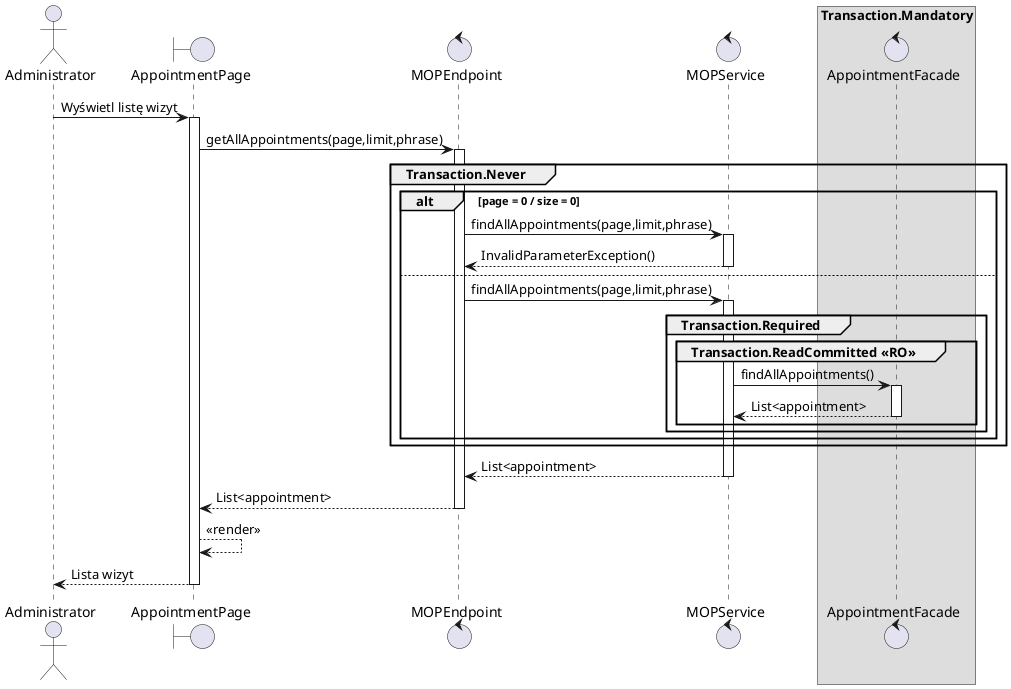 @startuml MOP.7 przeglądaj wszystkie wizyty

actor Administrator as client
boundary AppointmentPage as gui
control MOPEndpoint as controller
control MOPService as service
control AppointmentFacade as facade

skinparam backgroundcolor transparent
box Transaction.Mandatory 
    participant facade
end box

client -> gui ++ : Wyświetl listę wizyt
gui -> controller ++ :  getAllAppointments(page,limit,phrase)
group Transaction.Never
    alt page = 0 / size = 0 
    controller -> service ++ : findAllAppointments(page,limit,phrase)
    return InvalidParameterException()
    else
    controller -> service ++ : findAllAppointments(page,limit,phrase)
    group Transaction.Required
        group Transaction.ReadCommitted <<RO>>
            service -> facade ++ : findAllAppointments()
            return List<appointment>
        end
    end
    end
end
return List<appointment>
return List<appointment>
gui --> gui : <<render>>
return Lista wizyt
